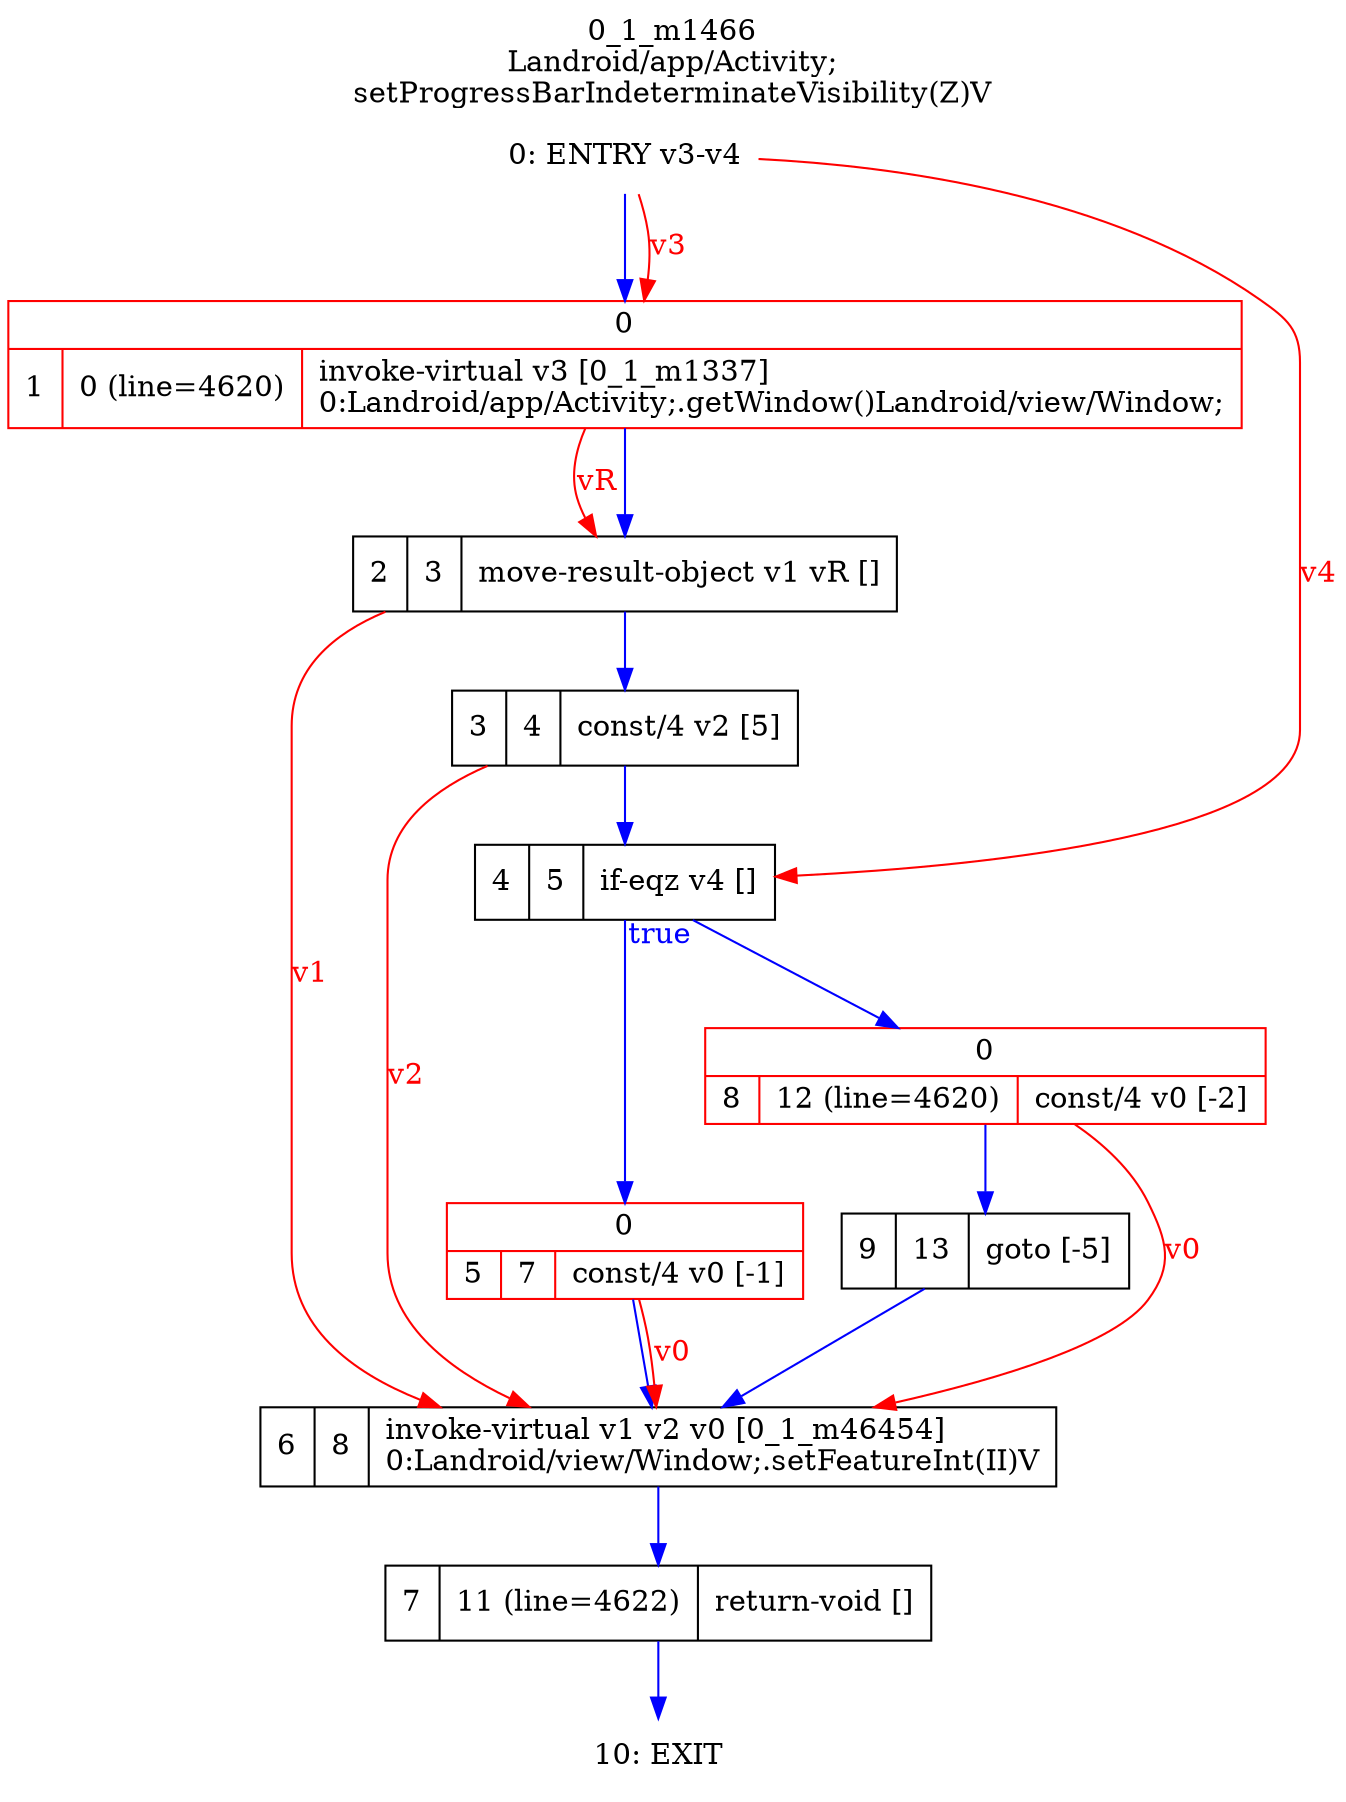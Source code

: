 digraph G {
rankdir=UD;
labelloc=t;
label="0_1_m1466\nLandroid/app/Activity;
setProgressBarIndeterminateVisibility(Z)V";
0[label="0: ENTRY v3-v4",shape=plaintext];
1[label="{0|{1|0 (line=4620)|invoke-virtual v3 [0_1_m1337]\l0:Landroid/app/Activity;.getWindow()Landroid/view/Window;\l}}",shape=record,URL="0_1_m1337.dot", color=red];
2[label="2|3|move-result-object v1 vR []\l",shape=record];
3[label="3|4|const/4 v2 [5]\l",shape=record];
4[label="4|5|if-eqz v4 []\l",shape=record];
5[label="{0|{5|7|const/4 v0 [-1]\l}}",shape=record, color=red];
6[label="6|8|invoke-virtual v1 v2 v0 [0_1_m46454]\l0:Landroid/view/Window;.setFeatureInt(II)V\l",shape=record,URL="0_1_m46454.dot"];
7[label="7|11 (line=4622)|return-void []\l",shape=record];
8[label="{0|{8|12 (line=4620)|const/4 v0 [-2]\l}}",shape=record, color=red];
9[label="9|13|goto [-5]\l",shape=record];
10[label="10: EXIT",shape=plaintext];
0->1 [color=blue, fontcolor=blue,weight=100, taillabel=""];
1->2 [color=blue, fontcolor=blue,weight=100, taillabel=""];
2->3 [color=blue, fontcolor=blue,weight=100, taillabel=""];
3->4 [color=blue, fontcolor=blue,weight=100, taillabel=""];
4->8 [color=blue, fontcolor=blue,weight=10, taillabel="true"];
4->5 [color=blue, fontcolor=blue,weight=100, taillabel=""];
5->6 [color=blue, fontcolor=blue,weight=100, taillabel=""];
6->7 [color=blue, fontcolor=blue,weight=100, taillabel=""];
7->10 [color=blue, fontcolor=blue,weight=100, taillabel=""];
8->9 [color=blue, fontcolor=blue,weight=100, taillabel=""];
9->6 [color=blue, fontcolor=blue,weight=100, taillabel=""];
0->1 [color=red, fontcolor=red, label="v3"];
1->2 [color=red, fontcolor=red, label="vR"];
0->4 [color=red, fontcolor=red, label="v4"];
2->6 [color=red, fontcolor=red, label="v1"];
3->6 [color=red, fontcolor=red, label="v2"];
5->6 [color=red, fontcolor=red, label="v0"];
8->6 [color=red, fontcolor=red, label="v0"];
}
